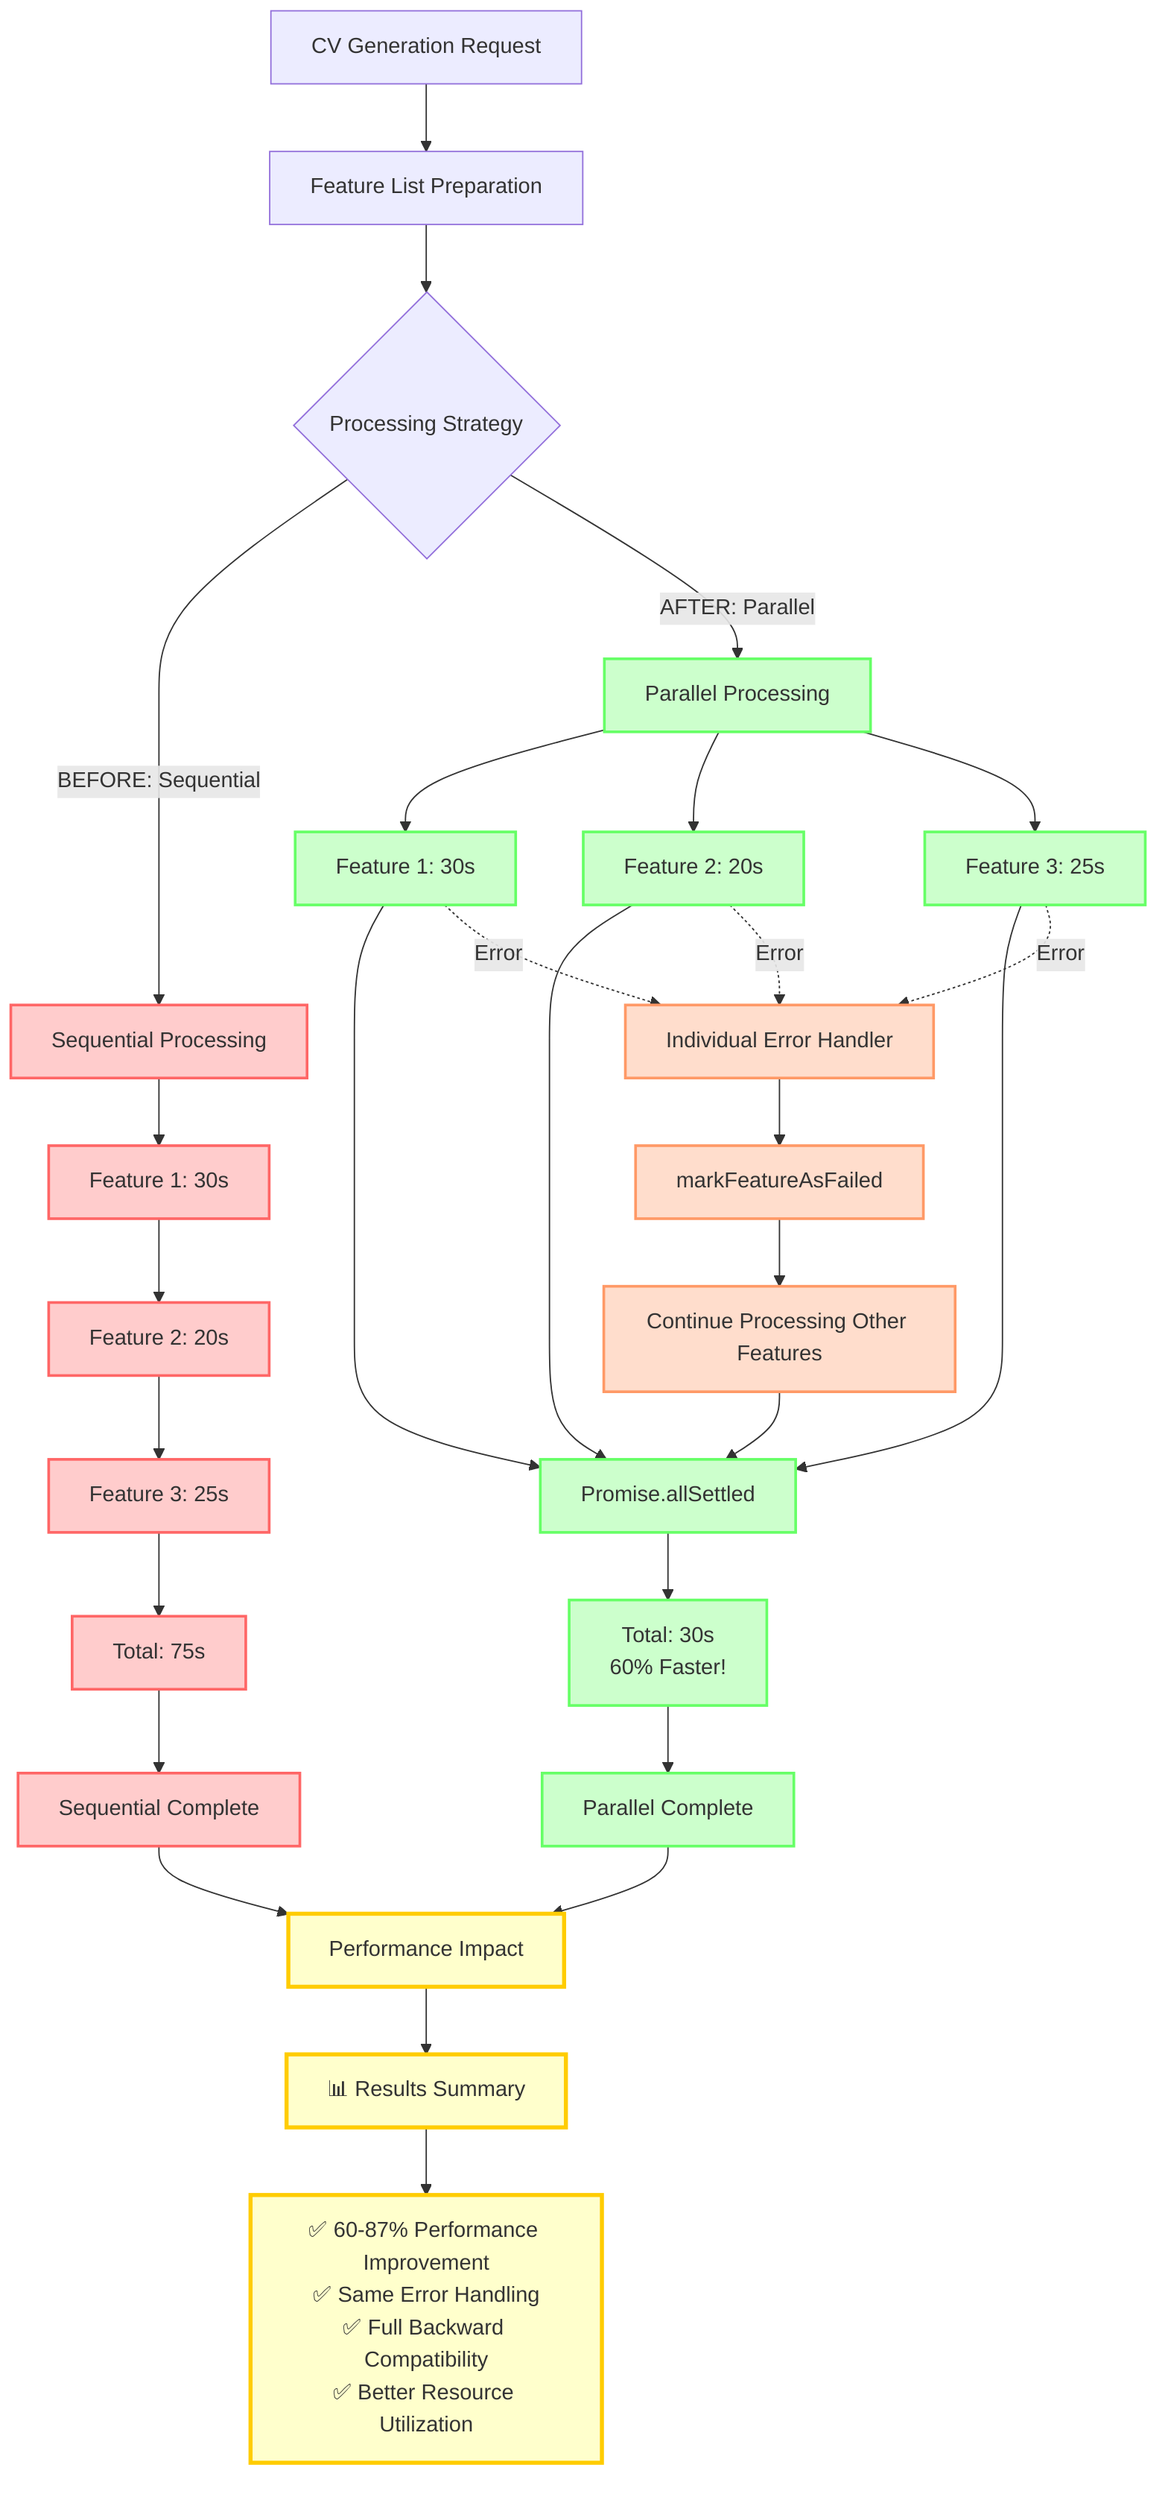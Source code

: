 graph TD
    A[CV Generation Request] --> B[Feature List Preparation]
    B --> C{Processing Strategy}
    
    %% Sequential Processing (Before)
    C -->|BEFORE: Sequential| D[Sequential Processing]
    D --> D1[Feature 1: 30s]
    D1 --> D2[Feature 2: 20s]
    D2 --> D3[Feature 3: 25s]
    D3 --> D4[Total: 75s]
    D4 --> E1[Sequential Complete]
    
    %% Parallel Processing (After)
    C -->|AFTER: Parallel| F[Parallel Processing]
    F --> F1[Feature 1: 30s]
    F --> F2[Feature 2: 20s]
    F --> F3[Feature 3: 25s]
    F1 --> G[Promise.allSettled]
    F2 --> G
    F3 --> G
    G --> H[Total: 30s<br/>60% Faster!]
    H --> E2[Parallel Complete]
    
    %% Performance Comparison
    E1 --> I[Performance Impact]
    E2 --> I
    I --> J[📊 Results Summary]
    J --> K["✅ 60-87% Performance Improvement<br/>✅ Same Error Handling<br/>✅ Full Backward Compatibility<br/>✅ Better Resource Utilization"]
    
    %% Error Handling Flow
    F1 -.->|Error| L[Individual Error Handler]
    F2 -.->|Error| L
    F3 -.->|Error| L
    L --> M[markFeatureAsFailed]
    M --> N[Continue Processing Other Features]
    N --> G
    
    %% Styling
    classDef sequential fill:#ffcccc,stroke:#ff6666,stroke-width:2px
    classDef parallel fill:#ccffcc,stroke:#66ff66,stroke-width:2px
    classDef improvement fill:#ffffcc,stroke:#ffcc00,stroke-width:3px
    classDef error fill:#ffddcc,stroke:#ff9966,stroke-width:2px
    
    class D,D1,D2,D3,D4,E1 sequential
    class F,F1,F2,F3,G,H,E2 parallel
    class I,J,K improvement
    class L,M,N error